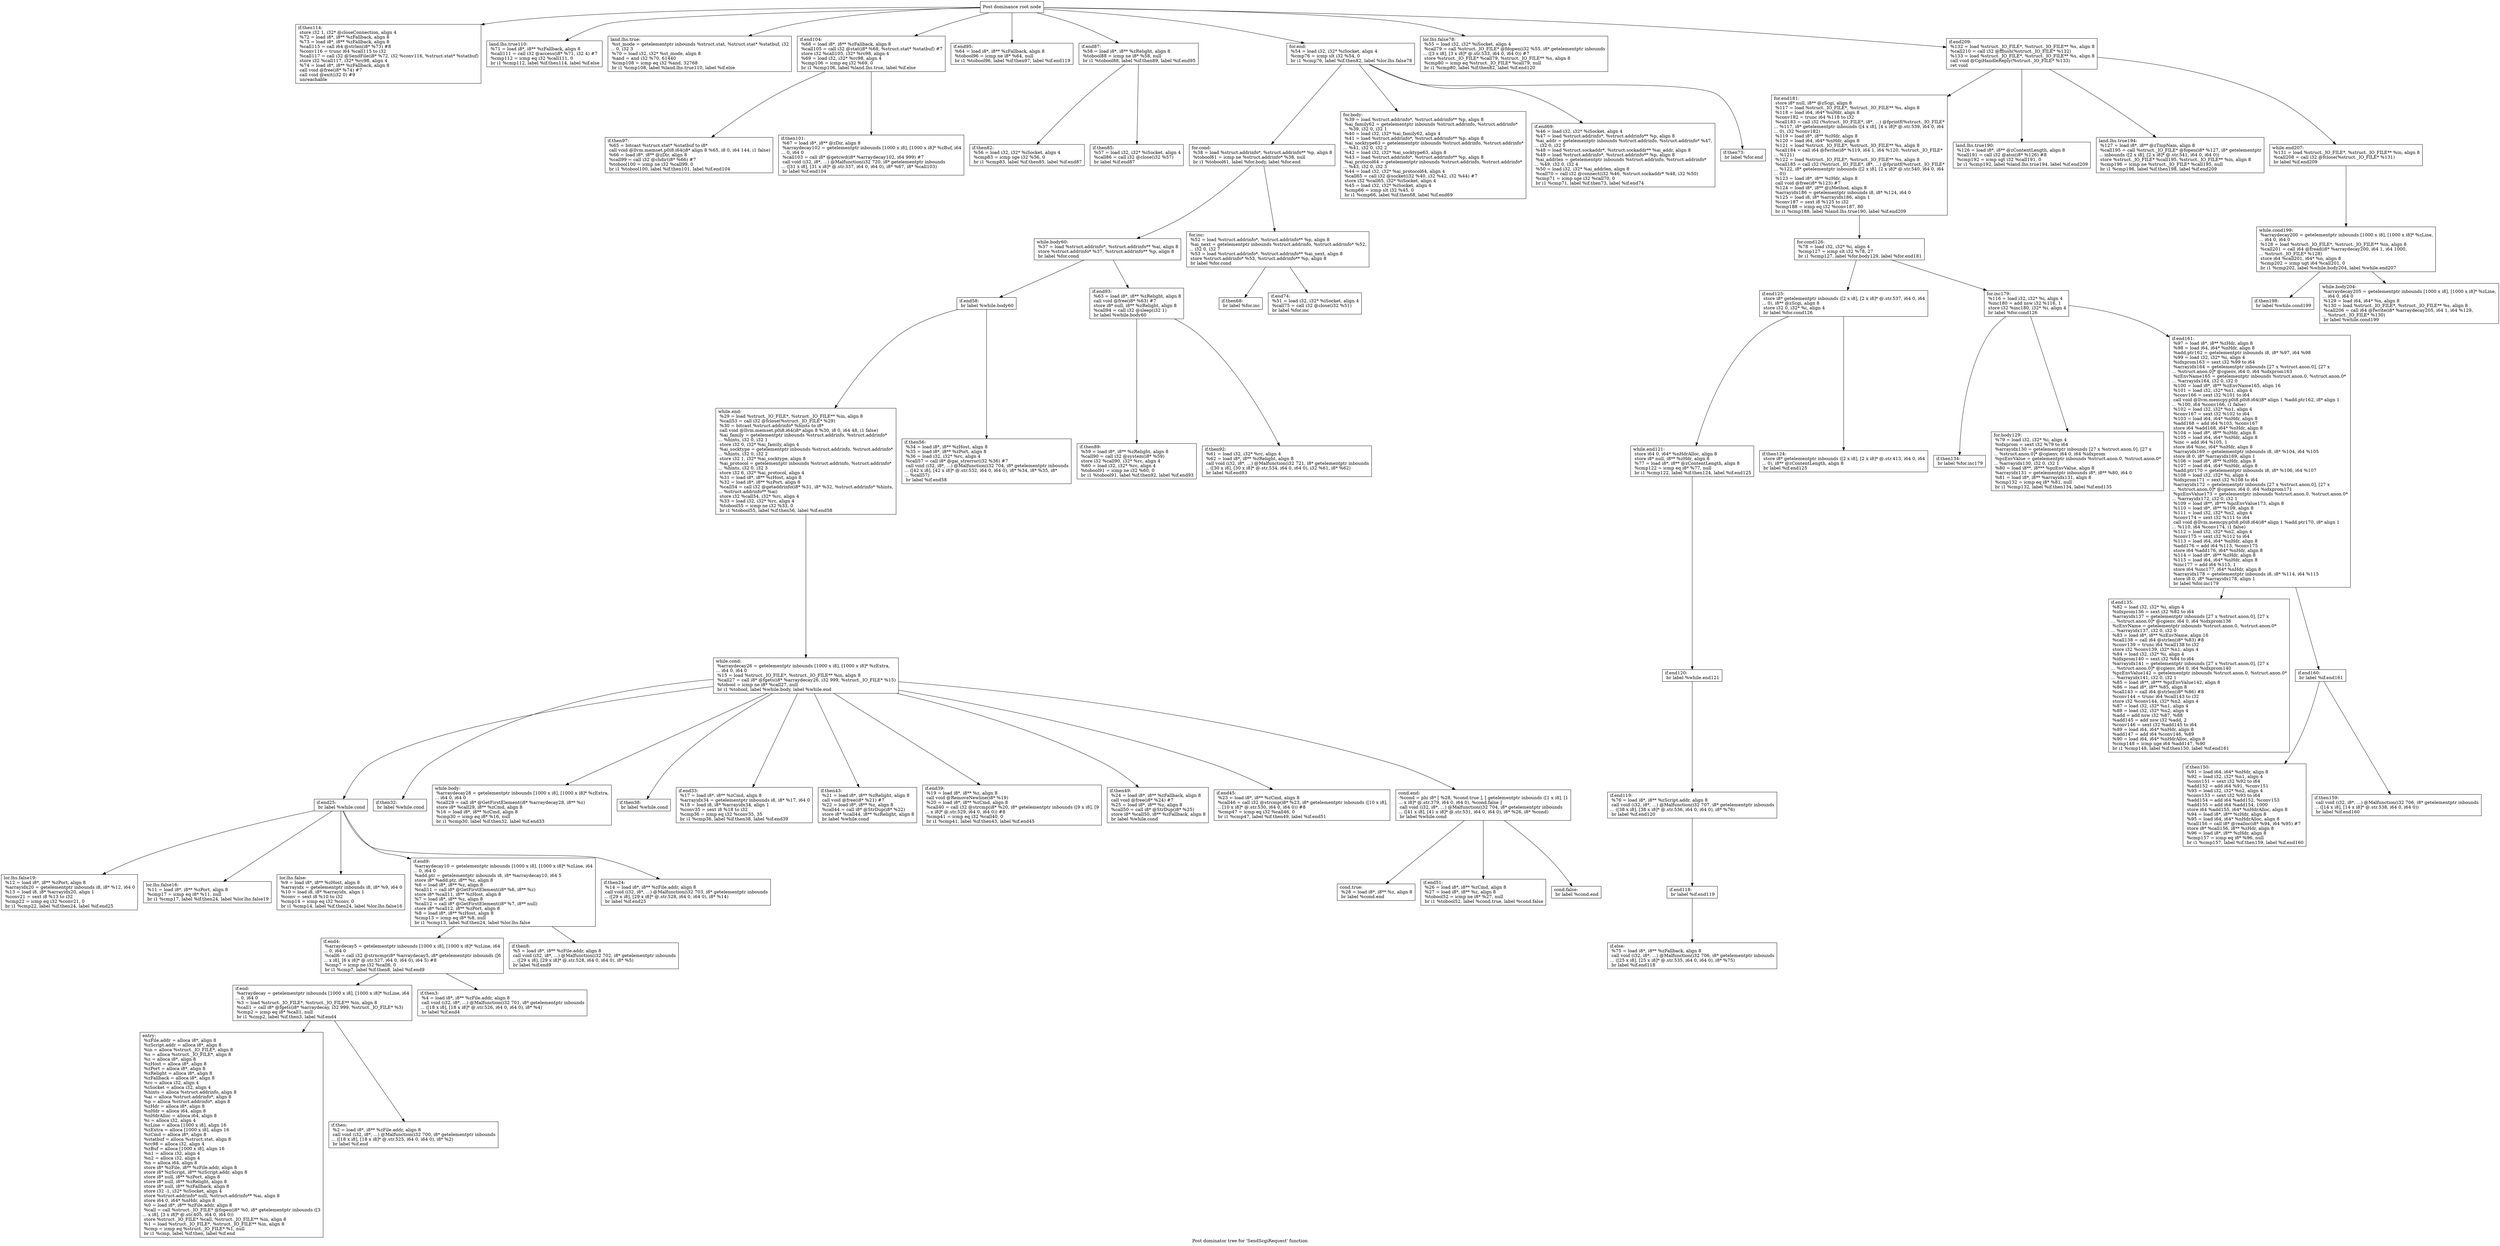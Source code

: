 digraph "Post dominator tree for 'SendScgiRequest' function" {
	label="Post dominator tree for 'SendScgiRequest' function";

	Node0x22a1a60 [shape=record,label="{Post dominance root node}"];
	Node0x22a1a60 -> Node0x231ba70;
	Node0x22a1a60 -> Node0x2293450;
	Node0x22a1a60 -> Node0x22a3330;
	Node0x22a1a60 -> Node0x22b53b0;
	Node0x22a1a60 -> Node0x2239e10;
	Node0x22a1a60 -> Node0x2309f90;
	Node0x22a1a60 -> Node0x22a4530;
	Node0x22a1a60 -> Node0x22dfb10;
	Node0x22a1a60 -> Node0x22fbef0;
	Node0x231ba70 [shape=record,label="{if.then114:                                       \l  store i32 1, i32* @closeConnection, align 4\l  %72 = load i8*, i8** %zFallback, align 8\l  %73 = load i8*, i8** %zFallback, align 8\l  %call115 = call i64 @strlen(i8* %73) #8\l  %conv116 = trunc i64 %call115 to i32\l  %call117 = call i32 @SendFile(i8* %72, i32 %conv116, %struct.stat* %statbuf)\l  store i32 %call117, i32* %rc98, align 4\l  %74 = load i8*, i8** %zFallback, align 8\l  call void @free(i8* %74) #7\l  call void @exit(i32 0) #9\l  unreachable\l}"];
	Node0x2293450 [shape=record,label="{land.lhs.true110:                                 \l  %71 = load i8*, i8** %zFallback, align 8\l  %call111 = call i32 @access(i8* %71, i32 4) #7\l  %cmp112 = icmp eq i32 %call111, 0\l  br i1 %cmp112, label %if.then114, label %if.else\l}"];
	Node0x22a3330 [shape=record,label="{land.lhs.true:                                    \l  %st_mode = getelementptr inbounds %struct.stat, %struct.stat* %statbuf, i32\l... 0, i32 3\l  %70 = load i32, i32* %st_mode, align 8\l  %and = and i32 %70, 61440\l  %cmp108 = icmp eq i32 %and, 32768\l  br i1 %cmp108, label %land.lhs.true110, label %if.else\l}"];
	Node0x22b53b0 [shape=record,label="{if.end104:                                        \l  %68 = load i8*, i8** %zFallback, align 8\l  %call105 = call i32 @stat(i8* %68, %struct.stat* %statbuf) #7\l  store i32 %call105, i32* %rc98, align 4\l  %69 = load i32, i32* %rc98, align 4\l  %cmp106 = icmp eq i32 %69, 0\l  br i1 %cmp106, label %land.lhs.true, label %if.else\l}"];
	Node0x22b53b0 -> Node0x2237a50;
	Node0x22b53b0 -> Node0x22ca460;
	Node0x2237a50 [shape=record,label="{if.then97:                                        \l  %65 = bitcast %struct.stat* %statbuf to i8*\l  call void @llvm.memset.p0i8.i64(i8* align 8 %65, i8 0, i64 144, i1 false)\l  %66 = load i8*, i8** @zDir, align 8\l  %call99 = call i32 @chdir(i8* %66) #7\l  %tobool100 = icmp ne i32 %call99, 0\l  br i1 %tobool100, label %if.then101, label %if.end104\l}"];
	Node0x22ca460 [shape=record,label="{if.then101:                                       \l  %67 = load i8*, i8** @zDir, align 8\l  %arraydecay102 = getelementptr inbounds [1000 x i8], [1000 x i8]* %zBuf, i64\l... 0, i64 0\l  %call103 = call i8* @getcwd(i8* %arraydecay102, i64 999) #7\l  call void (i32, i8*, ...) @Malfunction(i32 720, i8* getelementptr inbounds\l... ([31 x i8], [31 x i8]* @.str.337, i64 0, i64 0), i8* %67, i8* %call103)\l  br label %if.end104\l}"];
	Node0x2239e10 [shape=record,label="{if.end95:                                         \l  %64 = load i8*, i8** %zFallback, align 8\l  %tobool96 = icmp ne i8* %64, null\l  br i1 %tobool96, label %if.then97, label %if.end119\l}"];
	Node0x2309f90 [shape=record,label="{if.end87:                                         \l  %58 = load i8*, i8** %zRelight, align 8\l  %tobool88 = icmp ne i8* %58, null\l  br i1 %tobool88, label %if.then89, label %if.end95\l}"];
	Node0x2309f90 -> Node0x2254f20;
	Node0x2309f90 -> Node0x22f9940;
	Node0x2254f20 [shape=record,label="{if.then82:                                        \l  %56 = load i32, i32* %iSocket, align 4\l  %cmp83 = icmp sge i32 %56, 0\l  br i1 %cmp83, label %if.then85, label %if.end87\l}"];
	Node0x22f9940 [shape=record,label="{if.then85:                                        \l  %57 = load i32, i32* %iSocket, align 4\l  %call86 = call i32 @close(i32 %57)\l  br label %if.end87\l}"];
	Node0x22a4530 [shape=record,label="{for.end:                                          \l  %54 = load i32, i32* %iSocket, align 4\l  %cmp76 = icmp slt i32 %54, 0\l  br i1 %cmp76, label %if.then82, label %lor.lhs.false78\l}"];
	Node0x22a4530 -> Node0x223ec60;
	Node0x22a4530 -> Node0x22e27e0;
	Node0x22a4530 -> Node0x2275ab0;
	Node0x22a4530 -> Node0x22bd4e0;
	Node0x223ec60 [shape=record,label="{for.cond:                                         \l  %38 = load %struct.addrinfo*, %struct.addrinfo** %p, align 8\l  %tobool61 = icmp ne %struct.addrinfo* %38, null\l  br i1 %tobool61, label %for.body, label %for.end\l}"];
	Node0x223ec60 -> Node0x2244750;
	Node0x223ec60 -> Node0x22f3a00;
	Node0x2244750 [shape=record,label="{while.body60:                                     \l  %37 = load %struct.addrinfo*, %struct.addrinfo** %ai, align 8\l  store %struct.addrinfo* %37, %struct.addrinfo** %p, align 8\l  br label %for.cond\l}"];
	Node0x2244750 -> Node0x22f0450;
	Node0x2244750 -> Node0x2238430;
	Node0x22f0450 [shape=record,label="{if.end58:                                         \l  br label %while.body60\l}"];
	Node0x22f0450 -> Node0x2281cd0;
	Node0x22f0450 -> Node0x22906e0;
	Node0x2281cd0 [shape=record,label="{while.end:                                        \l  %29 = load %struct._IO_FILE*, %struct._IO_FILE** %in, align 8\l  %call53 = call i32 @fclose(%struct._IO_FILE* %29)\l  %30 = bitcast %struct.addrinfo* %hints to i8*\l  call void @llvm.memset.p0i8.i64(i8* align 8 %30, i8 0, i64 48, i1 false)\l  %ai_family = getelementptr inbounds %struct.addrinfo, %struct.addrinfo*\l... %hints, i32 0, i32 1\l  store i32 0, i32* %ai_family, align 4\l  %ai_socktype = getelementptr inbounds %struct.addrinfo, %struct.addrinfo*\l... %hints, i32 0, i32 2\l  store i32 1, i32* %ai_socktype, align 8\l  %ai_protocol = getelementptr inbounds %struct.addrinfo, %struct.addrinfo*\l... %hints, i32 0, i32 3\l  store i32 6, i32* %ai_protocol, align 4\l  %31 = load i8*, i8** %zHost, align 8\l  %32 = load i8*, i8** %zPort, align 8\l  %call54 = call i32 @getaddrinfo(i8* %31, i8* %32, %struct.addrinfo* %hints,\l... %struct.addrinfo** %ai)\l  store i32 %call54, i32* %rc, align 4\l  %33 = load i32, i32* %rc, align 4\l  %tobool55 = icmp ne i32 %33, 0\l  br i1 %tobool55, label %if.then56, label %if.end58\l}"];
	Node0x2281cd0 -> Node0x2288670;
	Node0x2288670 [shape=record,label="{while.cond:                                       \l  %arraydecay26 = getelementptr inbounds [1000 x i8], [1000 x i8]* %zExtra,\l... i64 0, i64 0\l  %15 = load %struct._IO_FILE*, %struct._IO_FILE** %in, align 8\l  %call27 = call i8* @fgets(i8* %arraydecay26, i32 999, %struct._IO_FILE* %15)\l  %tobool = icmp ne i8* %call27, null\l  br i1 %tobool, label %while.body, label %while.end\l}"];
	Node0x2288670 -> Node0x22b4070;
	Node0x2288670 -> Node0x22c2e40;
	Node0x2288670 -> Node0x22f0f60;
	Node0x2288670 -> Node0x2308130;
	Node0x2288670 -> Node0x2267760;
	Node0x2288670 -> Node0x22e9410;
	Node0x2288670 -> Node0x2284070;
	Node0x2288670 -> Node0x230a260;
	Node0x2288670 -> Node0x22ebfa0;
	Node0x2288670 -> Node0x22f8fa0;
	Node0x22b4070 [shape=record,label="{if.end25:                                         \l  br label %while.cond\l}"];
	Node0x22b4070 -> Node0x22a10d0;
	Node0x22b4070 -> Node0x22579f0;
	Node0x22b4070 -> Node0x2282d80;
	Node0x22b4070 -> Node0x22f52a0;
	Node0x22b4070 -> Node0x2266b60;
	Node0x22a10d0 [shape=record,label="{lor.lhs.false19:                                  \l  %12 = load i8*, i8** %zPort, align 8\l  %arrayidx20 = getelementptr inbounds i8, i8* %12, i64 0\l  %13 = load i8, i8* %arrayidx20, align 1\l  %conv21 = sext i8 %13 to i32\l  %cmp22 = icmp eq i32 %conv21, 0\l  br i1 %cmp22, label %if.then24, label %if.end25\l}"];
	Node0x22579f0 [shape=record,label="{lor.lhs.false16:                                  \l  %11 = load i8*, i8** %zPort, align 8\l  %cmp17 = icmp eq i8* %11, null\l  br i1 %cmp17, label %if.then24, label %lor.lhs.false19\l}"];
	Node0x2282d80 [shape=record,label="{lor.lhs.false:                                    \l  %9 = load i8*, i8** %zHost, align 8\l  %arrayidx = getelementptr inbounds i8, i8* %9, i64 0\l  %10 = load i8, i8* %arrayidx, align 1\l  %conv = sext i8 %10 to i32\l  %cmp14 = icmp eq i32 %conv, 0\l  br i1 %cmp14, label %if.then24, label %lor.lhs.false16\l}"];
	Node0x22f52a0 [shape=record,label="{if.end9:                                          \l  %arraydecay10 = getelementptr inbounds [1000 x i8], [1000 x i8]* %zLine, i64\l... 0, i64 0\l  %add.ptr = getelementptr inbounds i8, i8* %arraydecay10, i64 5\l  store i8* %add.ptr, i8** %z, align 8\l  %6 = load i8*, i8** %z, align 8\l  %call11 = call i8* @GetFirstElement(i8* %6, i8** %z)\l  store i8* %call11, i8** %zHost, align 8\l  %7 = load i8*, i8** %z, align 8\l  %call12 = call i8* @GetFirstElement(i8* %7, i8** null)\l  store i8* %call12, i8** %zPort, align 8\l  %8 = load i8*, i8** %zHost, align 8\l  %cmp13 = icmp eq i8* %8, null\l  br i1 %cmp13, label %if.then24, label %lor.lhs.false\l}"];
	Node0x22f52a0 -> Node0x22bc5f0;
	Node0x22f52a0 -> Node0x2282620;
	Node0x22bc5f0 [shape=record,label="{if.end4:                                          \l  %arraydecay5 = getelementptr inbounds [1000 x i8], [1000 x i8]* %zLine, i64\l... 0, i64 0\l  %call6 = call i32 @strncmp(i8* %arraydecay5, i8* getelementptr inbounds ([6\l... x i8], [6 x i8]* @.str.527, i64 0, i64 0), i64 5) #8\l  %cmp7 = icmp ne i32 %call6, 0\l  br i1 %cmp7, label %if.then8, label %if.end9\l}"];
	Node0x22bc5f0 -> Node0x229fce0;
	Node0x22bc5f0 -> Node0x22e9280;
	Node0x229fce0 [shape=record,label="{if.end:                                           \l  %arraydecay = getelementptr inbounds [1000 x i8], [1000 x i8]* %zLine, i64\l... 0, i64 0\l  %3 = load %struct._IO_FILE*, %struct._IO_FILE** %in, align 8\l  %call1 = call i8* @fgets(i8* %arraydecay, i32 999, %struct._IO_FILE* %3)\l  %cmp2 = icmp eq i8* %call1, null\l  br i1 %cmp2, label %if.then3, label %if.end4\l}"];
	Node0x229fce0 -> Node0x2261720;
	Node0x229fce0 -> Node0x22b1c00;
	Node0x2261720 [shape=record,label="{entry:\l  %zFile.addr = alloca i8*, align 8\l  %zScript.addr = alloca i8*, align 8\l  %in = alloca %struct._IO_FILE*, align 8\l  %s = alloca %struct._IO_FILE*, align 8\l  %z = alloca i8*, align 8\l  %zHost = alloca i8*, align 8\l  %zPort = alloca i8*, align 8\l  %zRelight = alloca i8*, align 8\l  %zFallback = alloca i8*, align 8\l  %rc = alloca i32, align 4\l  %iSocket = alloca i32, align 4\l  %hints = alloca %struct.addrinfo, align 8\l  %ai = alloca %struct.addrinfo*, align 8\l  %p = alloca %struct.addrinfo*, align 8\l  %zHdr = alloca i8*, align 8\l  %nHdr = alloca i64, align 8\l  %nHdrAlloc = alloca i64, align 8\l  %i = alloca i32, align 4\l  %zLine = alloca [1000 x i8], align 16\l  %zExtra = alloca [1000 x i8], align 16\l  %zCmd = alloca i8*, align 8\l  %statbuf = alloca %struct.stat, align 8\l  %rc98 = alloca i32, align 4\l  %zBuf = alloca [1000 x i8], align 16\l  %n1 = alloca i32, align 4\l  %n2 = alloca i32, align 4\l  %n = alloca i64, align 8\l  store i8* %zFile, i8** %zFile.addr, align 8\l  store i8* %zScript, i8** %zScript.addr, align 8\l  store i8* null, i8** %zPort, align 8\l  store i8* null, i8** %zRelight, align 8\l  store i8* null, i8** %zFallback, align 8\l  store i32 -1, i32* %iSocket, align 4\l  store %struct.addrinfo* null, %struct.addrinfo** %ai, align 8\l  store i64 0, i64* %nHdr, align 8\l  %0 = load i8*, i8** %zFile.addr, align 8\l  %call = call %struct._IO_FILE* @fopen(i8* %0, i8* getelementptr inbounds ([3\l... x i8], [3 x i8]* @.str.405, i64 0, i64 0))\l  store %struct._IO_FILE* %call, %struct._IO_FILE** %in, align 8\l  %1 = load %struct._IO_FILE*, %struct._IO_FILE** %in, align 8\l  %cmp = icmp eq %struct._IO_FILE* %1, null\l  br i1 %cmp, label %if.then, label %if.end\l}"];
	Node0x22b1c00 [shape=record,label="{if.then:                                          \l  %2 = load i8*, i8** %zFile.addr, align 8\l  call void (i32, i8*, ...) @Malfunction(i32 700, i8* getelementptr inbounds\l... ([18 x i8], [18 x i8]* @.str.525, i64 0, i64 0), i8* %2)\l  br label %if.end\l}"];
	Node0x22e9280 [shape=record,label="{if.then3:                                         \l  %4 = load i8*, i8** %zFile.addr, align 8\l  call void (i32, i8*, ...) @Malfunction(i32 701, i8* getelementptr inbounds\l... ([18 x i8], [18 x i8]* @.str.526, i64 0, i64 0), i8* %4)\l  br label %if.end4\l}"];
	Node0x2282620 [shape=record,label="{if.then8:                                         \l  %5 = load i8*, i8** %zFile.addr, align 8\l  call void (i32, i8*, ...) @Malfunction(i32 702, i8* getelementptr inbounds\l... ([29 x i8], [29 x i8]* @.str.528, i64 0, i64 0), i8* %5)\l  br label %if.end9\l}"];
	Node0x2266b60 [shape=record,label="{if.then24:                                        \l  %14 = load i8*, i8** %zFile.addr, align 8\l  call void (i32, i8*, ...) @Malfunction(i32 703, i8* getelementptr inbounds\l... ([29 x i8], [29 x i8]* @.str.528, i64 0, i64 0), i8* %14)\l  br label %if.end25\l}"];
	Node0x22c2e40 [shape=record,label="{if.then32:                                        \l  br label %while.cond\l}"];
	Node0x22f0f60 [shape=record,label="{while.body:                                       \l  %arraydecay28 = getelementptr inbounds [1000 x i8], [1000 x i8]* %zExtra,\l... i64 0, i64 0\l  %call29 = call i8* @GetFirstElement(i8* %arraydecay28, i8** %z)\l  store i8* %call29, i8** %zCmd, align 8\l  %16 = load i8*, i8** %zCmd, align 8\l  %cmp30 = icmp eq i8* %16, null\l  br i1 %cmp30, label %if.then32, label %if.end33\l}"];
	Node0x2308130 [shape=record,label="{if.then38:                                        \l  br label %while.cond\l}"];
	Node0x2267760 [shape=record,label="{if.end33:                                         \l  %17 = load i8*, i8** %zCmd, align 8\l  %arrayidx34 = getelementptr inbounds i8, i8* %17, i64 0\l  %18 = load i8, i8* %arrayidx34, align 1\l  %conv35 = sext i8 %18 to i32\l  %cmp36 = icmp eq i32 %conv35, 35\l  br i1 %cmp36, label %if.then38, label %if.end39\l}"];
	Node0x22e9410 [shape=record,label="{if.then43:                                        \l  %21 = load i8*, i8** %zRelight, align 8\l  call void @free(i8* %21) #7\l  %22 = load i8*, i8** %z, align 8\l  %call44 = call i8* @StrDup(i8* %22)\l  store i8* %call44, i8** %zRelight, align 8\l  br label %while.cond\l}"];
	Node0x2284070 [shape=record,label="{if.end39:                                         \l  %19 = load i8*, i8** %z, align 8\l  call void @RemoveNewline(i8* %19)\l  %20 = load i8*, i8** %zCmd, align 8\l  %call40 = call i32 @strcmp(i8* %20, i8* getelementptr inbounds ([9 x i8], [9\l... x i8]* @.str.529, i64 0, i64 0)) #8\l  %cmp41 = icmp eq i32 %call40, 0\l  br i1 %cmp41, label %if.then43, label %if.end45\l}"];
	Node0x230a260 [shape=record,label="{if.then49:                                        \l  %24 = load i8*, i8** %zFallback, align 8\l  call void @free(i8* %24) #7\l  %25 = load i8*, i8** %z, align 8\l  %call50 = call i8* @StrDup(i8* %25)\l  store i8* %call50, i8** %zFallback, align 8\l  br label %while.cond\l}"];
	Node0x22ebfa0 [shape=record,label="{if.end45:                                         \l  %23 = load i8*, i8** %zCmd, align 8\l  %call46 = call i32 @strcmp(i8* %23, i8* getelementptr inbounds ([10 x i8],\l... [10 x i8]* @.str.530, i64 0, i64 0)) #8\l  %cmp47 = icmp eq i32 %call46, 0\l  br i1 %cmp47, label %if.then49, label %if.end51\l}"];
	Node0x22f8fa0 [shape=record,label="{cond.end:                                         \l  %cond = phi i8* [ %28, %cond.true ], [ getelementptr inbounds ([1 x i8], [1\l... x i8]* @.str.379, i64 0, i64 0), %cond.false ]\l  call void (i32, i8*, ...) @Malfunction(i32 704, i8* getelementptr inbounds\l... ([41 x i8], [41 x i8]* @.str.531, i64 0, i64 0), i8* %26, i8* %cond)\l  br label %while.cond\l}"];
	Node0x22f8fa0 -> Node0x2290a20;
	Node0x22f8fa0 -> Node0x22c1c50;
	Node0x22f8fa0 -> Node0x22e7c20;
	Node0x2290a20 [shape=record,label="{cond.true:                                        \l  %28 = load i8*, i8** %z, align 8\l  br label %cond.end\l}"];
	Node0x22c1c50 [shape=record,label="{if.end51:                                         \l  %26 = load i8*, i8** %zCmd, align 8\l  %27 = load i8*, i8** %z, align 8\l  %tobool52 = icmp ne i8* %27, null\l  br i1 %tobool52, label %cond.true, label %cond.false\l}"];
	Node0x22e7c20 [shape=record,label="{cond.false:                                       \l  br label %cond.end\l}"];
	Node0x22906e0 [shape=record,label="{if.then56:                                        \l  %34 = load i8*, i8** %zHost, align 8\l  %35 = load i8*, i8** %zPort, align 8\l  %36 = load i32, i32* %rc, align 4\l  %call57 = call i8* @gai_strerror(i32 %36) #7\l  call void (i32, i8*, ...) @Malfunction(i32 704, i8* getelementptr inbounds\l... ([42 x i8], [42 x i8]* @.str.532, i64 0, i64 0), i8* %34, i8* %35, i8*\l... %call57)\l  br label %if.end58\l}"];
	Node0x2238430 [shape=record,label="{if.end93:                                         \l  %63 = load i8*, i8** %zRelight, align 8\l  call void @free(i8* %63) #7\l  store i8* null, i8** %zRelight, align 8\l  %call94 = call i32 @sleep(i32 1)\l  br label %while.body60\l}"];
	Node0x2238430 -> Node0x2310250;
	Node0x2238430 -> Node0x22cbc20;
	Node0x2310250 [shape=record,label="{if.then89:                                        \l  %59 = load i8*, i8** %zRelight, align 8\l  %call90 = call i32 @system(i8* %59)\l  store i32 %call90, i32* %rc, align 4\l  %60 = load i32, i32* %rc, align 4\l  %tobool91 = icmp ne i32 %60, 0\l  br i1 %tobool91, label %if.then92, label %if.end93\l}"];
	Node0x22cbc20 [shape=record,label="{if.then92:                                        \l  %61 = load i32, i32* %rc, align 4\l  %62 = load i8*, i8** %zRelight, align 8\l  call void (i32, i8*, ...) @Malfunction(i32 721, i8* getelementptr inbounds\l... ([30 x i8], [30 x i8]* @.str.534, i64 0, i64 0), i32 %61, i8* %62)\l  br label %if.end93\l}"];
	Node0x22f3a00 [shape=record,label="{for.inc:                                          \l  %52 = load %struct.addrinfo*, %struct.addrinfo** %p, align 8\l  %ai_next = getelementptr inbounds %struct.addrinfo, %struct.addrinfo* %52,\l... i32 0, i32 7\l  %53 = load %struct.addrinfo*, %struct.addrinfo** %ai_next, align 8\l  store %struct.addrinfo* %53, %struct.addrinfo** %p, align 8\l  br label %for.cond\l}"];
	Node0x22f3a00 -> Node0x225ccf0;
	Node0x22f3a00 -> Node0x2319a70;
	Node0x225ccf0 [shape=record,label="{if.then68:                                        \l  br label %for.inc\l}"];
	Node0x2319a70 [shape=record,label="{if.end74:                                         \l  %51 = load i32, i32* %iSocket, align 4\l  %call75 = call i32 @close(i32 %51)\l  br label %for.inc\l}"];
	Node0x22e27e0 [shape=record,label="{for.body:                                         \l  %39 = load %struct.addrinfo*, %struct.addrinfo** %p, align 8\l  %ai_family62 = getelementptr inbounds %struct.addrinfo, %struct.addrinfo*\l... %39, i32 0, i32 1\l  %40 = load i32, i32* %ai_family62, align 4\l  %41 = load %struct.addrinfo*, %struct.addrinfo** %p, align 8\l  %ai_socktype63 = getelementptr inbounds %struct.addrinfo, %struct.addrinfo*\l... %41, i32 0, i32 2\l  %42 = load i32, i32* %ai_socktype63, align 8\l  %43 = load %struct.addrinfo*, %struct.addrinfo** %p, align 8\l  %ai_protocol64 = getelementptr inbounds %struct.addrinfo, %struct.addrinfo*\l... %43, i32 0, i32 3\l  %44 = load i32, i32* %ai_protocol64, align 4\l  %call65 = call i32 @socket(i32 %40, i32 %42, i32 %44) #7\l  store i32 %call65, i32* %iSocket, align 4\l  %45 = load i32, i32* %iSocket, align 4\l  %cmp66 = icmp slt i32 %45, 0\l  br i1 %cmp66, label %if.then68, label %if.end69\l}"];
	Node0x2275ab0 [shape=record,label="{if.end69:                                         \l  %46 = load i32, i32* %iSocket, align 4\l  %47 = load %struct.addrinfo*, %struct.addrinfo** %p, align 8\l  %ai_addr = getelementptr inbounds %struct.addrinfo, %struct.addrinfo* %47,\l... i32 0, i32 5\l  %48 = load %struct.sockaddr*, %struct.sockaddr** %ai_addr, align 8\l  %49 = load %struct.addrinfo*, %struct.addrinfo** %p, align 8\l  %ai_addrlen = getelementptr inbounds %struct.addrinfo, %struct.addrinfo*\l... %49, i32 0, i32 4\l  %50 = load i32, i32* %ai_addrlen, align 8\l  %call70 = call i32 @connect(i32 %46, %struct.sockaddr* %48, i32 %50)\l  %cmp71 = icmp sge i32 %call70, 0\l  br i1 %cmp71, label %if.then73, label %if.end74\l}"];
	Node0x22bd4e0 [shape=record,label="{if.then73:                                        \l  br label %for.end\l}"];
	Node0x22dfb10 [shape=record,label="{lor.lhs.false78:                                  \l  %55 = load i32, i32* %iSocket, align 4\l  %call79 = call %struct._IO_FILE* @fdopen(i32 %55, i8* getelementptr inbounds\l... ([3 x i8], [3 x i8]* @.str.533, i64 0, i64 0)) #7\l  store %struct._IO_FILE* %call79, %struct._IO_FILE** %s, align 8\l  %cmp80 = icmp eq %struct._IO_FILE* %call79, null\l  br i1 %cmp80, label %if.then82, label %if.end120\l}"];
	Node0x22fbef0 [shape=record,label="{if.end209:                                        \l  %132 = load %struct._IO_FILE*, %struct._IO_FILE** %s, align 8\l  %call210 = call i32 @fflush(%struct._IO_FILE* %132)\l  %133 = load %struct._IO_FILE*, %struct._IO_FILE** %s, align 8\l  call void @CgiHandleReply(%struct._IO_FILE* %133)\l  ret void\l}"];
	Node0x22fbef0 -> Node0x22dec00;
	Node0x22fbef0 -> Node0x2278940;
	Node0x22fbef0 -> Node0x22e8c80;
	Node0x22fbef0 -> Node0x2239f10;
	Node0x22dec00 [shape=record,label="{for.end181:                                       \l  store i8* null, i8** @zScgi, align 8\l  %117 = load %struct._IO_FILE*, %struct._IO_FILE** %s, align 8\l  %118 = load i64, i64* %nHdr, align 8\l  %conv182 = trunc i64 %118 to i32\l  %call183 = call i32 (%struct._IO_FILE*, i8*, ...) @fprintf(%struct._IO_FILE*\l... %117, i8* getelementptr inbounds ([4 x i8], [4 x i8]* @.str.539, i64 0, i64\l... 0), i32 %conv182)\l  %119 = load i8*, i8** %zHdr, align 8\l  %120 = load i64, i64* %nHdr, align 8\l  %121 = load %struct._IO_FILE*, %struct._IO_FILE** %s, align 8\l  %call184 = call i64 @fwrite(i8* %119, i64 1, i64 %120, %struct._IO_FILE*\l... %121)\l  %122 = load %struct._IO_FILE*, %struct._IO_FILE** %s, align 8\l  %call185 = call i32 (%struct._IO_FILE*, i8*, ...) @fprintf(%struct._IO_FILE*\l... %122, i8* getelementptr inbounds ([2 x i8], [2 x i8]* @.str.540, i64 0, i64\l... 0))\l  %123 = load i8*, i8** %zHdr, align 8\l  call void @free(i8* %123) #7\l  %124 = load i8*, i8** @zMethod, align 8\l  %arrayidx186 = getelementptr inbounds i8, i8* %124, i64 0\l  %125 = load i8, i8* %arrayidx186, align 1\l  %conv187 = sext i8 %125 to i32\l  %cmp188 = icmp eq i32 %conv187, 80\l  br i1 %cmp188, label %land.lhs.true190, label %if.end209\l}"];
	Node0x22dec00 -> Node0x23115d0;
	Node0x23115d0 [shape=record,label="{for.cond126:                                      \l  %78 = load i32, i32* %i, align 4\l  %cmp127 = icmp slt i32 %78, 27\l  br i1 %cmp127, label %for.body129, label %for.end181\l}"];
	Node0x23115d0 -> Node0x231ecf0;
	Node0x23115d0 -> Node0x2302bc0;
	Node0x231ecf0 [shape=record,label="{if.end125:                                        \l  store i8* getelementptr inbounds ([2 x i8], [2 x i8]* @.str.537, i64 0, i64\l... 0), i8** @zScgi, align 8\l  store i32 0, i32* %i, align 4\l  br label %for.cond126\l}"];
	Node0x231ecf0 -> Node0x22b1a00;
	Node0x231ecf0 -> Node0x2308500;
	Node0x22b1a00 [shape=record,label="{while.end121:                                     \l  store i64 0, i64* %nHdrAlloc, align 8\l  store i8* null, i8** %zHdr, align 8\l  %77 = load i8*, i8** @zContentLength, align 8\l  %cmp122 = icmp eq i8* %77, null\l  br i1 %cmp122, label %if.then124, label %if.end125\l}"];
	Node0x22b1a00 -> Node0x22565a0;
	Node0x22565a0 [shape=record,label="{if.end120:                                        \l  br label %while.end121\l}"];
	Node0x22565a0 -> Node0x22d83f0;
	Node0x22d83f0 [shape=record,label="{if.end119:                                        \l  %76 = load i8*, i8** %zScript.addr, align 8\l  call void (i32, i8*, ...) @Malfunction(i32 707, i8* getelementptr inbounds\l... ([38 x i8], [38 x i8]* @.str.536, i64 0, i64 0), i8* %76)\l  br label %if.end120\l}"];
	Node0x22d83f0 -> Node0x22635b0;
	Node0x22635b0 [shape=record,label="{if.end118:                                        \l  br label %if.end119\l}"];
	Node0x22635b0 -> Node0x22b4ab0;
	Node0x22b4ab0 [shape=record,label="{if.else:                                          \l  %75 = load i8*, i8** %zFallback, align 8\l  call void (i32, i8*, ...) @Malfunction(i32 706, i8* getelementptr inbounds\l... ([25 x i8], [25 x i8]* @.str.535, i64 0, i64 0), i8* %75)\l  br label %if.end118\l}"];
	Node0x2308500 [shape=record,label="{if.then124:                                       \l  store i8* getelementptr inbounds ([2 x i8], [2 x i8]* @.str.413, i64 0, i64\l... 0), i8** @zContentLength, align 8\l  br label %if.end125\l}"];
	Node0x2302bc0 [shape=record,label="{for.inc179:                                       \l  %116 = load i32, i32* %i, align 4\l  %inc180 = add nsw i32 %116, 1\l  store i32 %inc180, i32* %i, align 4\l  br label %for.cond126\l}"];
	Node0x2302bc0 -> Node0x2267ea0;
	Node0x2302bc0 -> Node0x22f2280;
	Node0x2302bc0 -> Node0x22d0140;
	Node0x2267ea0 [shape=record,label="{if.then134:                                       \l  br label %for.inc179\l}"];
	Node0x22f2280 [shape=record,label="{for.body129:                                      \l  %79 = load i32, i32* %i, align 4\l  %idxprom = sext i32 %79 to i64\l  %arrayidx130 = getelementptr inbounds [27 x %struct.anon.0], [27 x\l... %struct.anon.0]* @cgienv, i64 0, i64 %idxprom\l  %pzEnvValue = getelementptr inbounds %struct.anon.0, %struct.anon.0*\l... %arrayidx130, i32 0, i32 1\l  %80 = load i8**, i8*** %pzEnvValue, align 8\l  %arrayidx131 = getelementptr inbounds i8*, i8** %80, i64 0\l  %81 = load i8*, i8** %arrayidx131, align 8\l  %cmp132 = icmp eq i8* %81, null\l  br i1 %cmp132, label %if.then134, label %if.end135\l}"];
	Node0x22d0140 [shape=record,label="{if.end161:                                        \l  %97 = load i8*, i8** %zHdr, align 8\l  %98 = load i64, i64* %nHdr, align 8\l  %add.ptr162 = getelementptr inbounds i8, i8* %97, i64 %98\l  %99 = load i32, i32* %i, align 4\l  %idxprom163 = sext i32 %99 to i64\l  %arrayidx164 = getelementptr inbounds [27 x %struct.anon.0], [27 x\l... %struct.anon.0]* @cgienv, i64 0, i64 %idxprom163\l  %zEnvName165 = getelementptr inbounds %struct.anon.0, %struct.anon.0*\l... %arrayidx164, i32 0, i32 0\l  %100 = load i8*, i8** %zEnvName165, align 16\l  %101 = load i32, i32* %n1, align 4\l  %conv166 = sext i32 %101 to i64\l  call void @llvm.memcpy.p0i8.p0i8.i64(i8* align 1 %add.ptr162, i8* align 1\l... %100, i64 %conv166, i1 false)\l  %102 = load i32, i32* %n1, align 4\l  %conv167 = sext i32 %102 to i64\l  %103 = load i64, i64* %nHdr, align 8\l  %add168 = add i64 %103, %conv167\l  store i64 %add168, i64* %nHdr, align 8\l  %104 = load i8*, i8** %zHdr, align 8\l  %105 = load i64, i64* %nHdr, align 8\l  %inc = add i64 %105, 1\l  store i64 %inc, i64* %nHdr, align 8\l  %arrayidx169 = getelementptr inbounds i8, i8* %104, i64 %105\l  store i8 0, i8* %arrayidx169, align 1\l  %106 = load i8*, i8** %zHdr, align 8\l  %107 = load i64, i64* %nHdr, align 8\l  %add.ptr170 = getelementptr inbounds i8, i8* %106, i64 %107\l  %108 = load i32, i32* %i, align 4\l  %idxprom171 = sext i32 %108 to i64\l  %arrayidx172 = getelementptr inbounds [27 x %struct.anon.0], [27 x\l... %struct.anon.0]* @cgienv, i64 0, i64 %idxprom171\l  %pzEnvValue173 = getelementptr inbounds %struct.anon.0, %struct.anon.0*\l... %arrayidx172, i32 0, i32 1\l  %109 = load i8**, i8*** %pzEnvValue173, align 8\l  %110 = load i8*, i8** %109, align 8\l  %111 = load i32, i32* %n2, align 4\l  %conv174 = sext i32 %111 to i64\l  call void @llvm.memcpy.p0i8.p0i8.i64(i8* align 1 %add.ptr170, i8* align 1\l... %110, i64 %conv174, i1 false)\l  %112 = load i32, i32* %n2, align 4\l  %conv175 = sext i32 %112 to i64\l  %113 = load i64, i64* %nHdr, align 8\l  %add176 = add i64 %113, %conv175\l  store i64 %add176, i64* %nHdr, align 8\l  %114 = load i8*, i8** %zHdr, align 8\l  %115 = load i64, i64* %nHdr, align 8\l  %inc177 = add i64 %115, 1\l  store i64 %inc177, i64* %nHdr, align 8\l  %arrayidx178 = getelementptr inbounds i8, i8* %114, i64 %115\l  store i8 0, i8* %arrayidx178, align 1\l  br label %for.inc179\l}"];
	Node0x22d0140 -> Node0x22437d0;
	Node0x22d0140 -> Node0x22f2650;
	Node0x22437d0 [shape=record,label="{if.end135:                                        \l  %82 = load i32, i32* %i, align 4\l  %idxprom136 = sext i32 %82 to i64\l  %arrayidx137 = getelementptr inbounds [27 x %struct.anon.0], [27 x\l... %struct.anon.0]* @cgienv, i64 0, i64 %idxprom136\l  %zEnvName = getelementptr inbounds %struct.anon.0, %struct.anon.0*\l... %arrayidx137, i32 0, i32 0\l  %83 = load i8*, i8** %zEnvName, align 16\l  %call138 = call i64 @strlen(i8* %83) #8\l  %conv139 = trunc i64 %call138 to i32\l  store i32 %conv139, i32* %n1, align 4\l  %84 = load i32, i32* %i, align 4\l  %idxprom140 = sext i32 %84 to i64\l  %arrayidx141 = getelementptr inbounds [27 x %struct.anon.0], [27 x\l... %struct.anon.0]* @cgienv, i64 0, i64 %idxprom140\l  %pzEnvValue142 = getelementptr inbounds %struct.anon.0, %struct.anon.0*\l... %arrayidx141, i32 0, i32 1\l  %85 = load i8**, i8*** %pzEnvValue142, align 8\l  %86 = load i8*, i8** %85, align 8\l  %call143 = call i64 @strlen(i8* %86) #8\l  %conv144 = trunc i64 %call143 to i32\l  store i32 %conv144, i32* %n2, align 4\l  %87 = load i32, i32* %n1, align 4\l  %88 = load i32, i32* %n2, align 4\l  %add = add nsw i32 %87, %88\l  %add145 = add nsw i32 %add, 2\l  %conv146 = sext i32 %add145 to i64\l  %89 = load i64, i64* %nHdr, align 8\l  %add147 = add i64 %conv146, %89\l  %90 = load i64, i64* %nHdrAlloc, align 8\l  %cmp148 = icmp uge i64 %add147, %90\l  br i1 %cmp148, label %if.then150, label %if.end161\l}"];
	Node0x22f2650 [shape=record,label="{if.end160:                                        \l  br label %if.end161\l}"];
	Node0x22f2650 -> Node0x225f250;
	Node0x22f2650 -> Node0x22f23b0;
	Node0x225f250 [shape=record,label="{if.then150:                                       \l  %91 = load i64, i64* %nHdr, align 8\l  %92 = load i32, i32* %n1, align 4\l  %conv151 = sext i32 %92 to i64\l  %add152 = add i64 %91, %conv151\l  %93 = load i32, i32* %n2, align 4\l  %conv153 = sext i32 %93 to i64\l  %add154 = add i64 %add152, %conv153\l  %add155 = add i64 %add154, 1000\l  store i64 %add155, i64* %nHdrAlloc, align 8\l  %94 = load i8*, i8** %zHdr, align 8\l  %95 = load i64, i64* %nHdrAlloc, align 8\l  %call156 = call i8* @realloc(i8* %94, i64 %95) #7\l  store i8* %call156, i8** %zHdr, align 8\l  %96 = load i8*, i8** %zHdr, align 8\l  %cmp157 = icmp eq i8* %96, null\l  br i1 %cmp157, label %if.then159, label %if.end160\l}"];
	Node0x22f23b0 [shape=record,label="{if.then159:                                       \l  call void (i32, i8*, ...) @Malfunction(i32 706, i8* getelementptr inbounds\l... ([14 x i8], [14 x i8]* @.str.538, i64 0, i64 0))\l  br label %if.end160\l}"];
	Node0x2278940 [shape=record,label="{land.lhs.true190:                                 \l  %126 = load i8*, i8** @zContentLength, align 8\l  %call191 = call i32 @atoi(i8* %126) #8\l  %cmp192 = icmp sgt i32 %call191, 0\l  br i1 %cmp192, label %land.lhs.true194, label %if.end209\l}"];
	Node0x22e8c80 [shape=record,label="{land.lhs.true194:                                 \l  %127 = load i8*, i8** @zTmpNam, align 8\l  %call195 = call %struct._IO_FILE* @fopen(i8* %127, i8* getelementptr\l... inbounds ([2 x i8], [2 x i8]* @.str.541, i64 0, i64 0))\l  store %struct._IO_FILE* %call195, %struct._IO_FILE** %in, align 8\l  %cmp196 = icmp ne %struct._IO_FILE* %call195, null\l  br i1 %cmp196, label %if.then198, label %if.end209\l}"];
	Node0x2239f10 [shape=record,label="{while.end207:                                     \l  %131 = load %struct._IO_FILE*, %struct._IO_FILE** %in, align 8\l  %call208 = call i32 @fclose(%struct._IO_FILE* %131)\l  br label %if.end209\l}"];
	Node0x2239f10 -> Node0x22c9d90;
	Node0x22c9d90 [shape=record,label="{while.cond199:                                    \l  %arraydecay200 = getelementptr inbounds [1000 x i8], [1000 x i8]* %zLine,\l... i64 0, i64 0\l  %128 = load %struct._IO_FILE*, %struct._IO_FILE** %in, align 8\l  %call201 = call i64 @fread(i8* %arraydecay200, i64 1, i64 1000,\l... %struct._IO_FILE* %128)\l  store i64 %call201, i64* %n, align 8\l  %cmp202 = icmp ugt i64 %call201, 0\l  br i1 %cmp202, label %while.body204, label %while.end207\l}"];
	Node0x22c9d90 -> Node0x22ceea0;
	Node0x22c9d90 -> Node0x22e4e50;
	Node0x22ceea0 [shape=record,label="{if.then198:                                       \l  br label %while.cond199\l}"];
	Node0x22e4e50 [shape=record,label="{while.body204:                                    \l  %arraydecay205 = getelementptr inbounds [1000 x i8], [1000 x i8]* %zLine,\l... i64 0, i64 0\l  %129 = load i64, i64* %n, align 8\l  %130 = load %struct._IO_FILE*, %struct._IO_FILE** %s, align 8\l  %call206 = call i64 @fwrite(i8* %arraydecay205, i64 1, i64 %129,\l... %struct._IO_FILE* %130)\l  br label %while.cond199\l}"];
}
